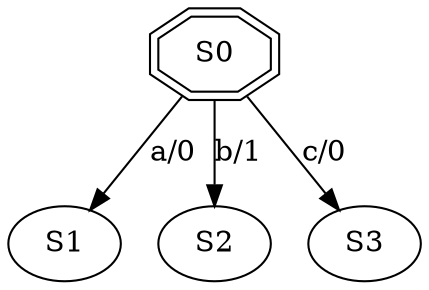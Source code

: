 digraph G {
	S0 -> S1 [label="a/0"];
	S0 -> S2 [label="b/1"];
	S0 -> S3 [label="c/0"];
	S0 [shape=doubleoctagon]
}

